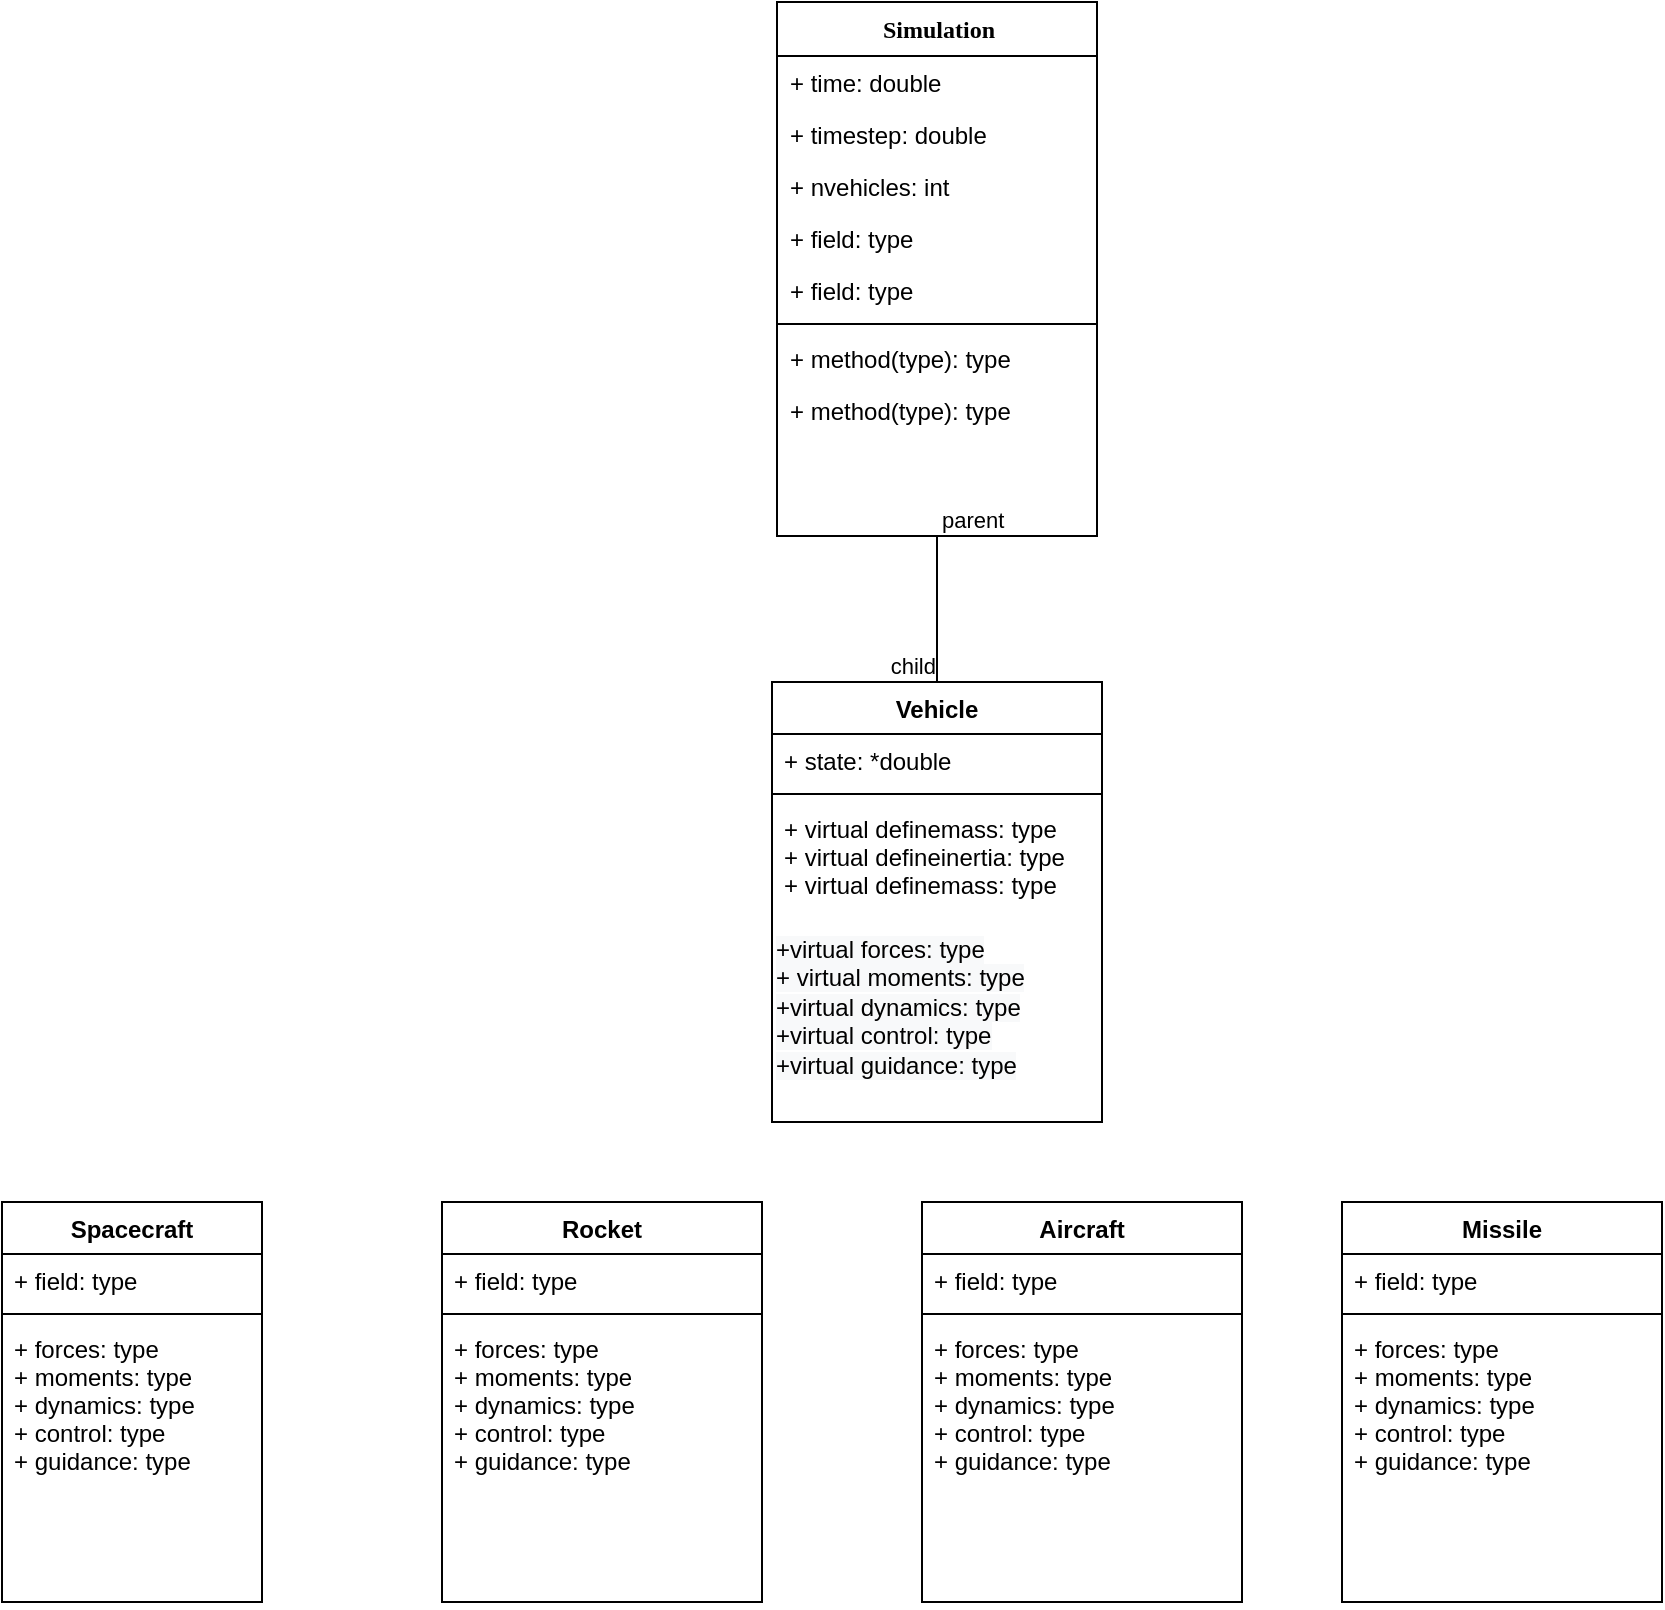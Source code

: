 <mxfile version="15.0.3" type="device"><diagram name="Page-1" id="9f46799a-70d6-7492-0946-bef42562c5a5"><mxGraphModel dx="1422" dy="1612" grid="1" gridSize="10" guides="1" tooltips="1" connect="1" arrows="1" fold="1" page="1" pageScale="1" pageWidth="1100" pageHeight="850" background="none" math="0" shadow="0"><root><mxCell id="0"/><mxCell id="1" parent="0"/><mxCell id="78961159f06e98e8-17" value="Simulation" style="swimlane;html=1;fontStyle=1;align=center;verticalAlign=top;childLayout=stackLayout;horizontal=1;startSize=27;horizontalStack=0;resizeParent=1;resizeLast=0;collapsible=1;marginBottom=0;swimlaneFillColor=#ffffff;rounded=0;shadow=0;comic=0;labelBackgroundColor=none;strokeWidth=1;fillColor=none;fontFamily=Verdana;fontSize=12" parent="1" vertex="1"><mxGeometry x="517.5" y="-390" width="160" height="267" as="geometry"/></mxCell><mxCell id="78961159f06e98e8-21" value="+ time: double" style="text;html=1;strokeColor=none;fillColor=none;align=left;verticalAlign=top;spacingLeft=4;spacingRight=4;whiteSpace=wrap;overflow=hidden;rotatable=0;points=[[0,0.5],[1,0.5]];portConstraint=eastwest;" parent="78961159f06e98e8-17" vertex="1"><mxGeometry y="27" width="160" height="26" as="geometry"/></mxCell><mxCell id="78961159f06e98e8-23" value="+ timestep: double" style="text;html=1;strokeColor=none;fillColor=none;align=left;verticalAlign=top;spacingLeft=4;spacingRight=4;whiteSpace=wrap;overflow=hidden;rotatable=0;points=[[0,0.5],[1,0.5]];portConstraint=eastwest;" parent="78961159f06e98e8-17" vertex="1"><mxGeometry y="53" width="160" height="26" as="geometry"/></mxCell><mxCell id="78961159f06e98e8-25" value="+ nvehicles: int" style="text;html=1;strokeColor=none;fillColor=none;align=left;verticalAlign=top;spacingLeft=4;spacingRight=4;whiteSpace=wrap;overflow=hidden;rotatable=0;points=[[0,0.5],[1,0.5]];portConstraint=eastwest;" parent="78961159f06e98e8-17" vertex="1"><mxGeometry y="79" width="160" height="26" as="geometry"/></mxCell><mxCell id="78961159f06e98e8-26" value="+ field: type" style="text;html=1;strokeColor=none;fillColor=none;align=left;verticalAlign=top;spacingLeft=4;spacingRight=4;whiteSpace=wrap;overflow=hidden;rotatable=0;points=[[0,0.5],[1,0.5]];portConstraint=eastwest;" parent="78961159f06e98e8-17" vertex="1"><mxGeometry y="105" width="160" height="26" as="geometry"/></mxCell><mxCell id="78961159f06e98e8-24" value="+ field: type" style="text;html=1;strokeColor=none;fillColor=none;align=left;verticalAlign=top;spacingLeft=4;spacingRight=4;whiteSpace=wrap;overflow=hidden;rotatable=0;points=[[0,0.5],[1,0.5]];portConstraint=eastwest;" parent="78961159f06e98e8-17" vertex="1"><mxGeometry y="131" width="160" height="26" as="geometry"/></mxCell><mxCell id="78961159f06e98e8-19" value="" style="line;html=1;strokeWidth=1;fillColor=none;align=left;verticalAlign=middle;spacingTop=-1;spacingLeft=3;spacingRight=3;rotatable=0;labelPosition=right;points=[];portConstraint=eastwest;" parent="78961159f06e98e8-17" vertex="1"><mxGeometry y="157" width="160" height="8" as="geometry"/></mxCell><mxCell id="78961159f06e98e8-20" value="+ method(type): type" style="text;html=1;strokeColor=none;fillColor=none;align=left;verticalAlign=top;spacingLeft=4;spacingRight=4;whiteSpace=wrap;overflow=hidden;rotatable=0;points=[[0,0.5],[1,0.5]];portConstraint=eastwest;" parent="78961159f06e98e8-17" vertex="1"><mxGeometry y="165" width="160" height="26" as="geometry"/></mxCell><mxCell id="78961159f06e98e8-27" value="+ method(type): type" style="text;html=1;strokeColor=none;fillColor=none;align=left;verticalAlign=top;spacingLeft=4;spacingRight=4;whiteSpace=wrap;overflow=hidden;rotatable=0;points=[[0,0.5],[1,0.5]];portConstraint=eastwest;" parent="78961159f06e98e8-17" vertex="1"><mxGeometry y="191" width="160" height="26" as="geometry"/></mxCell><mxCell id="GSclqZEin4xzqEayhvS9-1" value="" style="endArrow=none;html=1;edgeStyle=orthogonalEdgeStyle;exitX=0.5;exitY=1;exitDx=0;exitDy=0;" edge="1" parent="1" source="78961159f06e98e8-17" target="GSclqZEin4xzqEayhvS9-4"><mxGeometry relative="1" as="geometry"><mxPoint x="470" y="-30" as="sourcePoint"/><mxPoint x="520" y="40" as="targetPoint"/></mxGeometry></mxCell><mxCell id="GSclqZEin4xzqEayhvS9-2" value="parent" style="edgeLabel;resizable=0;html=1;align=left;verticalAlign=bottom;" connectable="0" vertex="1" parent="GSclqZEin4xzqEayhvS9-1"><mxGeometry x="-1" relative="1" as="geometry"/></mxCell><mxCell id="GSclqZEin4xzqEayhvS9-3" value="child" style="edgeLabel;resizable=0;html=1;align=right;verticalAlign=bottom;" connectable="0" vertex="1" parent="GSclqZEin4xzqEayhvS9-1"><mxGeometry x="1" relative="1" as="geometry"/></mxCell><mxCell id="GSclqZEin4xzqEayhvS9-4" value="Vehicle" style="swimlane;fontStyle=1;align=center;verticalAlign=top;childLayout=stackLayout;horizontal=1;startSize=26;horizontalStack=0;resizeParent=1;resizeParentMax=0;resizeLast=0;collapsible=1;marginBottom=0;" vertex="1" parent="1"><mxGeometry x="515" y="-50" width="165" height="220" as="geometry"/></mxCell><mxCell id="GSclqZEin4xzqEayhvS9-5" value="+ state: *double" style="text;strokeColor=none;fillColor=none;align=left;verticalAlign=top;spacingLeft=4;spacingRight=4;overflow=hidden;rotatable=0;points=[[0,0.5],[1,0.5]];portConstraint=eastwest;" vertex="1" parent="GSclqZEin4xzqEayhvS9-4"><mxGeometry y="26" width="165" height="26" as="geometry"/></mxCell><mxCell id="GSclqZEin4xzqEayhvS9-6" value="" style="line;strokeWidth=1;fillColor=none;align=left;verticalAlign=middle;spacingTop=-1;spacingLeft=3;spacingRight=3;rotatable=0;labelPosition=right;points=[];portConstraint=eastwest;" vertex="1" parent="GSclqZEin4xzqEayhvS9-4"><mxGeometry y="52" width="165" height="8" as="geometry"/></mxCell><mxCell id="GSclqZEin4xzqEayhvS9-7" value="+ virtual definemass: type&#10;+ virtual defineinertia: type&#10;+ virtual definemass: type&#10;" style="text;strokeColor=none;fillColor=none;align=left;verticalAlign=top;spacingLeft=4;spacingRight=4;overflow=hidden;rotatable=0;points=[[0,0.5],[1,0.5]];portConstraint=eastwest;" vertex="1" parent="GSclqZEin4xzqEayhvS9-4"><mxGeometry y="60" width="165" height="60" as="geometry"/></mxCell><mxCell id="GSclqZEin4xzqEayhvS9-55" value="&lt;span style=&quot;color: rgb(0 , 0 , 0) ; font-family: &amp;#34;helvetica&amp;#34; ; font-size: 12px ; font-style: normal ; font-weight: 400 ; letter-spacing: normal ; text-align: left ; text-indent: 0px ; text-transform: none ; word-spacing: 0px ; background-color: rgb(248 , 249 , 250) ; display: inline ; float: none&quot;&gt;+&lt;span style=&quot;font-family: &amp;#34;helvetica&amp;#34;&quot;&gt;virtual&amp;nbsp;&lt;/span&gt;forces: type&lt;/span&gt;&lt;br style=&quot;padding: 0px ; margin: 0px ; color: rgb(0 , 0 , 0) ; font-family: &amp;#34;helvetica&amp;#34; ; font-size: 12px ; font-style: normal ; font-weight: 400 ; letter-spacing: normal ; text-align: left ; text-indent: 0px ; text-transform: none ; word-spacing: 0px ; background-color: rgb(248 , 249 , 250)&quot;&gt;&lt;span style=&quot;color: rgb(0 , 0 , 0) ; font-family: &amp;#34;helvetica&amp;#34; ; font-size: 12px ; font-style: normal ; font-weight: 400 ; letter-spacing: normal ; text-align: left ; text-indent: 0px ; text-transform: none ; word-spacing: 0px ; background-color: rgb(248 , 249 , 250) ; display: inline ; float: none&quot;&gt;+&amp;nbsp;&lt;span style=&quot;font-family: &amp;#34;helvetica&amp;#34;&quot;&gt;virtual&lt;/span&gt;&amp;nbsp;moments: type&lt;/span&gt;&lt;br style=&quot;padding: 0px ; margin: 0px ; color: rgb(0 , 0 , 0) ; font-family: &amp;#34;helvetica&amp;#34; ; font-size: 12px ; font-style: normal ; font-weight: 400 ; letter-spacing: normal ; text-align: left ; text-indent: 0px ; text-transform: none ; word-spacing: 0px ; background-color: rgb(248 , 249 , 250)&quot;&gt;&lt;span style=&quot;color: rgb(0 , 0 , 0) ; font-family: &amp;#34;helvetica&amp;#34; ; font-size: 12px ; font-style: normal ; font-weight: 400 ; letter-spacing: normal ; text-align: left ; text-indent: 0px ; text-transform: none ; word-spacing: 0px ; background-color: rgb(248 , 249 , 250) ; display: inline ; float: none&quot;&gt;+&lt;span style=&quot;font-family: &amp;#34;helvetica&amp;#34;&quot;&gt;virtual&amp;nbsp;&lt;/span&gt;dynamics: type&lt;/span&gt;&lt;br style=&quot;padding: 0px ; margin: 0px ; color: rgb(0 , 0 , 0) ; font-family: &amp;#34;helvetica&amp;#34; ; font-size: 12px ; font-style: normal ; font-weight: 400 ; letter-spacing: normal ; text-align: left ; text-indent: 0px ; text-transform: none ; word-spacing: 0px ; background-color: rgb(248 , 249 , 250)&quot;&gt;&lt;span style=&quot;color: rgb(0 , 0 , 0) ; font-family: &amp;#34;helvetica&amp;#34; ; font-size: 12px ; font-style: normal ; font-weight: 400 ; letter-spacing: normal ; text-align: left ; text-indent: 0px ; text-transform: none ; word-spacing: 0px ; background-color: rgb(248 , 249 , 250) ; display: inline ; float: none&quot;&gt;+&lt;span style=&quot;font-family: &amp;#34;helvetica&amp;#34;&quot;&gt;virtual&amp;nbsp;&lt;/span&gt;control: type&lt;/span&gt;&lt;br style=&quot;padding: 0px ; margin: 0px ; color: rgb(0 , 0 , 0) ; font-family: &amp;#34;helvetica&amp;#34; ; font-size: 12px ; font-style: normal ; font-weight: 400 ; letter-spacing: normal ; text-align: left ; text-indent: 0px ; text-transform: none ; word-spacing: 0px ; background-color: rgb(248 , 249 , 250)&quot;&gt;&lt;span style=&quot;color: rgb(0 , 0 , 0) ; font-family: &amp;#34;helvetica&amp;#34; ; font-size: 12px ; font-style: normal ; font-weight: 400 ; letter-spacing: normal ; text-align: left ; text-indent: 0px ; text-transform: none ; word-spacing: 0px ; background-color: rgb(248 , 249 , 250) ; display: inline ; float: none&quot;&gt;+&lt;span style=&quot;font-family: &amp;#34;helvetica&amp;#34;&quot;&gt;virtual&amp;nbsp;&lt;/span&gt;guidance: type&lt;/span&gt;" style="text;whiteSpace=wrap;html=1;" vertex="1" parent="GSclqZEin4xzqEayhvS9-4"><mxGeometry y="120" width="165" height="100" as="geometry"/></mxCell><mxCell id="GSclqZEin4xzqEayhvS9-11" value="Missile" style="swimlane;fontStyle=1;align=center;verticalAlign=top;childLayout=stackLayout;horizontal=1;startSize=26;horizontalStack=0;resizeParent=1;resizeParentMax=0;resizeLast=0;collapsible=1;marginBottom=0;" vertex="1" parent="1"><mxGeometry x="800" y="210" width="160" height="200" as="geometry"/></mxCell><mxCell id="GSclqZEin4xzqEayhvS9-12" value="+ field: type" style="text;strokeColor=none;fillColor=none;align=left;verticalAlign=top;spacingLeft=4;spacingRight=4;overflow=hidden;rotatable=0;points=[[0,0.5],[1,0.5]];portConstraint=eastwest;" vertex="1" parent="GSclqZEin4xzqEayhvS9-11"><mxGeometry y="26" width="160" height="26" as="geometry"/></mxCell><mxCell id="GSclqZEin4xzqEayhvS9-13" value="" style="line;strokeWidth=1;fillColor=none;align=left;verticalAlign=middle;spacingTop=-1;spacingLeft=3;spacingRight=3;rotatable=0;labelPosition=right;points=[];portConstraint=eastwest;" vertex="1" parent="GSclqZEin4xzqEayhvS9-11"><mxGeometry y="52" width="160" height="8" as="geometry"/></mxCell><mxCell id="GSclqZEin4xzqEayhvS9-54" value="+ forces: type&#10;+ moments: type&#10;+ dynamics: type&#10;+ control: type&#10;+ guidance: type" style="text;strokeColor=none;fillColor=none;align=left;verticalAlign=top;spacingLeft=4;spacingRight=4;overflow=hidden;rotatable=0;points=[[0,0.5],[1,0.5]];portConstraint=eastwest;" vertex="1" parent="GSclqZEin4xzqEayhvS9-11"><mxGeometry y="60" width="160" height="140" as="geometry"/></mxCell><mxCell id="GSclqZEin4xzqEayhvS9-18" value="Spacecraft" style="swimlane;fontStyle=1;align=center;verticalAlign=top;childLayout=stackLayout;horizontal=1;startSize=26;horizontalStack=0;resizeParent=1;resizeParentMax=0;resizeLast=0;collapsible=1;marginBottom=0;" vertex="1" parent="1"><mxGeometry x="130" y="210" width="130" height="200" as="geometry"/></mxCell><mxCell id="GSclqZEin4xzqEayhvS9-19" value="+ field: type" style="text;strokeColor=none;fillColor=none;align=left;verticalAlign=top;spacingLeft=4;spacingRight=4;overflow=hidden;rotatable=0;points=[[0,0.5],[1,0.5]];portConstraint=eastwest;" vertex="1" parent="GSclqZEin4xzqEayhvS9-18"><mxGeometry y="26" width="130" height="26" as="geometry"/></mxCell><mxCell id="GSclqZEin4xzqEayhvS9-20" value="" style="line;strokeWidth=1;fillColor=none;align=left;verticalAlign=middle;spacingTop=-1;spacingLeft=3;spacingRight=3;rotatable=0;labelPosition=right;points=[];portConstraint=eastwest;" vertex="1" parent="GSclqZEin4xzqEayhvS9-18"><mxGeometry y="52" width="130" height="8" as="geometry"/></mxCell><mxCell id="GSclqZEin4xzqEayhvS9-21" value="+ forces: type&#10;+ moments: type&#10;+ dynamics: type&#10;+ control: type&#10;+ guidance: type" style="text;strokeColor=none;fillColor=none;align=left;verticalAlign=top;spacingLeft=4;spacingRight=4;overflow=hidden;rotatable=0;points=[[0,0.5],[1,0.5]];portConstraint=eastwest;" vertex="1" parent="GSclqZEin4xzqEayhvS9-18"><mxGeometry y="60" width="130" height="140" as="geometry"/></mxCell><mxCell id="GSclqZEin4xzqEayhvS9-22" value="Rocket" style="swimlane;fontStyle=1;align=center;verticalAlign=top;childLayout=stackLayout;horizontal=1;startSize=26;horizontalStack=0;resizeParent=1;resizeParentMax=0;resizeLast=0;collapsible=1;marginBottom=0;" vertex="1" parent="1"><mxGeometry x="350" y="210" width="160" height="200" as="geometry"/></mxCell><mxCell id="GSclqZEin4xzqEayhvS9-23" value="+ field: type" style="text;strokeColor=none;fillColor=none;align=left;verticalAlign=top;spacingLeft=4;spacingRight=4;overflow=hidden;rotatable=0;points=[[0,0.5],[1,0.5]];portConstraint=eastwest;" vertex="1" parent="GSclqZEin4xzqEayhvS9-22"><mxGeometry y="26" width="160" height="26" as="geometry"/></mxCell><mxCell id="GSclqZEin4xzqEayhvS9-24" value="" style="line;strokeWidth=1;fillColor=none;align=left;verticalAlign=middle;spacingTop=-1;spacingLeft=3;spacingRight=3;rotatable=0;labelPosition=right;points=[];portConstraint=eastwest;" vertex="1" parent="GSclqZEin4xzqEayhvS9-22"><mxGeometry y="52" width="160" height="8" as="geometry"/></mxCell><mxCell id="GSclqZEin4xzqEayhvS9-52" value="+ forces: type&#10;+ moments: type&#10;+ dynamics: type&#10;+ control: type&#10;+ guidance: type" style="text;strokeColor=none;fillColor=none;align=left;verticalAlign=top;spacingLeft=4;spacingRight=4;overflow=hidden;rotatable=0;points=[[0,0.5],[1,0.5]];portConstraint=eastwest;" vertex="1" parent="GSclqZEin4xzqEayhvS9-22"><mxGeometry y="60" width="160" height="140" as="geometry"/></mxCell><mxCell id="GSclqZEin4xzqEayhvS9-26" value="Aircraft" style="swimlane;fontStyle=1;align=center;verticalAlign=top;childLayout=stackLayout;horizontal=1;startSize=26;horizontalStack=0;resizeParent=1;resizeParentMax=0;resizeLast=0;collapsible=1;marginBottom=0;" vertex="1" parent="1"><mxGeometry x="590" y="210" width="160" height="200" as="geometry"/></mxCell><mxCell id="GSclqZEin4xzqEayhvS9-27" value="+ field: type" style="text;strokeColor=none;fillColor=none;align=left;verticalAlign=top;spacingLeft=4;spacingRight=4;overflow=hidden;rotatable=0;points=[[0,0.5],[1,0.5]];portConstraint=eastwest;" vertex="1" parent="GSclqZEin4xzqEayhvS9-26"><mxGeometry y="26" width="160" height="26" as="geometry"/></mxCell><mxCell id="GSclqZEin4xzqEayhvS9-28" value="" style="line;strokeWidth=1;fillColor=none;align=left;verticalAlign=middle;spacingTop=-1;spacingLeft=3;spacingRight=3;rotatable=0;labelPosition=right;points=[];portConstraint=eastwest;" vertex="1" parent="GSclqZEin4xzqEayhvS9-26"><mxGeometry y="52" width="160" height="8" as="geometry"/></mxCell><mxCell id="GSclqZEin4xzqEayhvS9-53" value="+ forces: type&#10;+ moments: type&#10;+ dynamics: type&#10;+ control: type&#10;+ guidance: type" style="text;strokeColor=none;fillColor=none;align=left;verticalAlign=top;spacingLeft=4;spacingRight=4;overflow=hidden;rotatable=0;points=[[0,0.5],[1,0.5]];portConstraint=eastwest;" vertex="1" parent="GSclqZEin4xzqEayhvS9-26"><mxGeometry y="60" width="160" height="140" as="geometry"/></mxCell></root></mxGraphModel></diagram></mxfile>